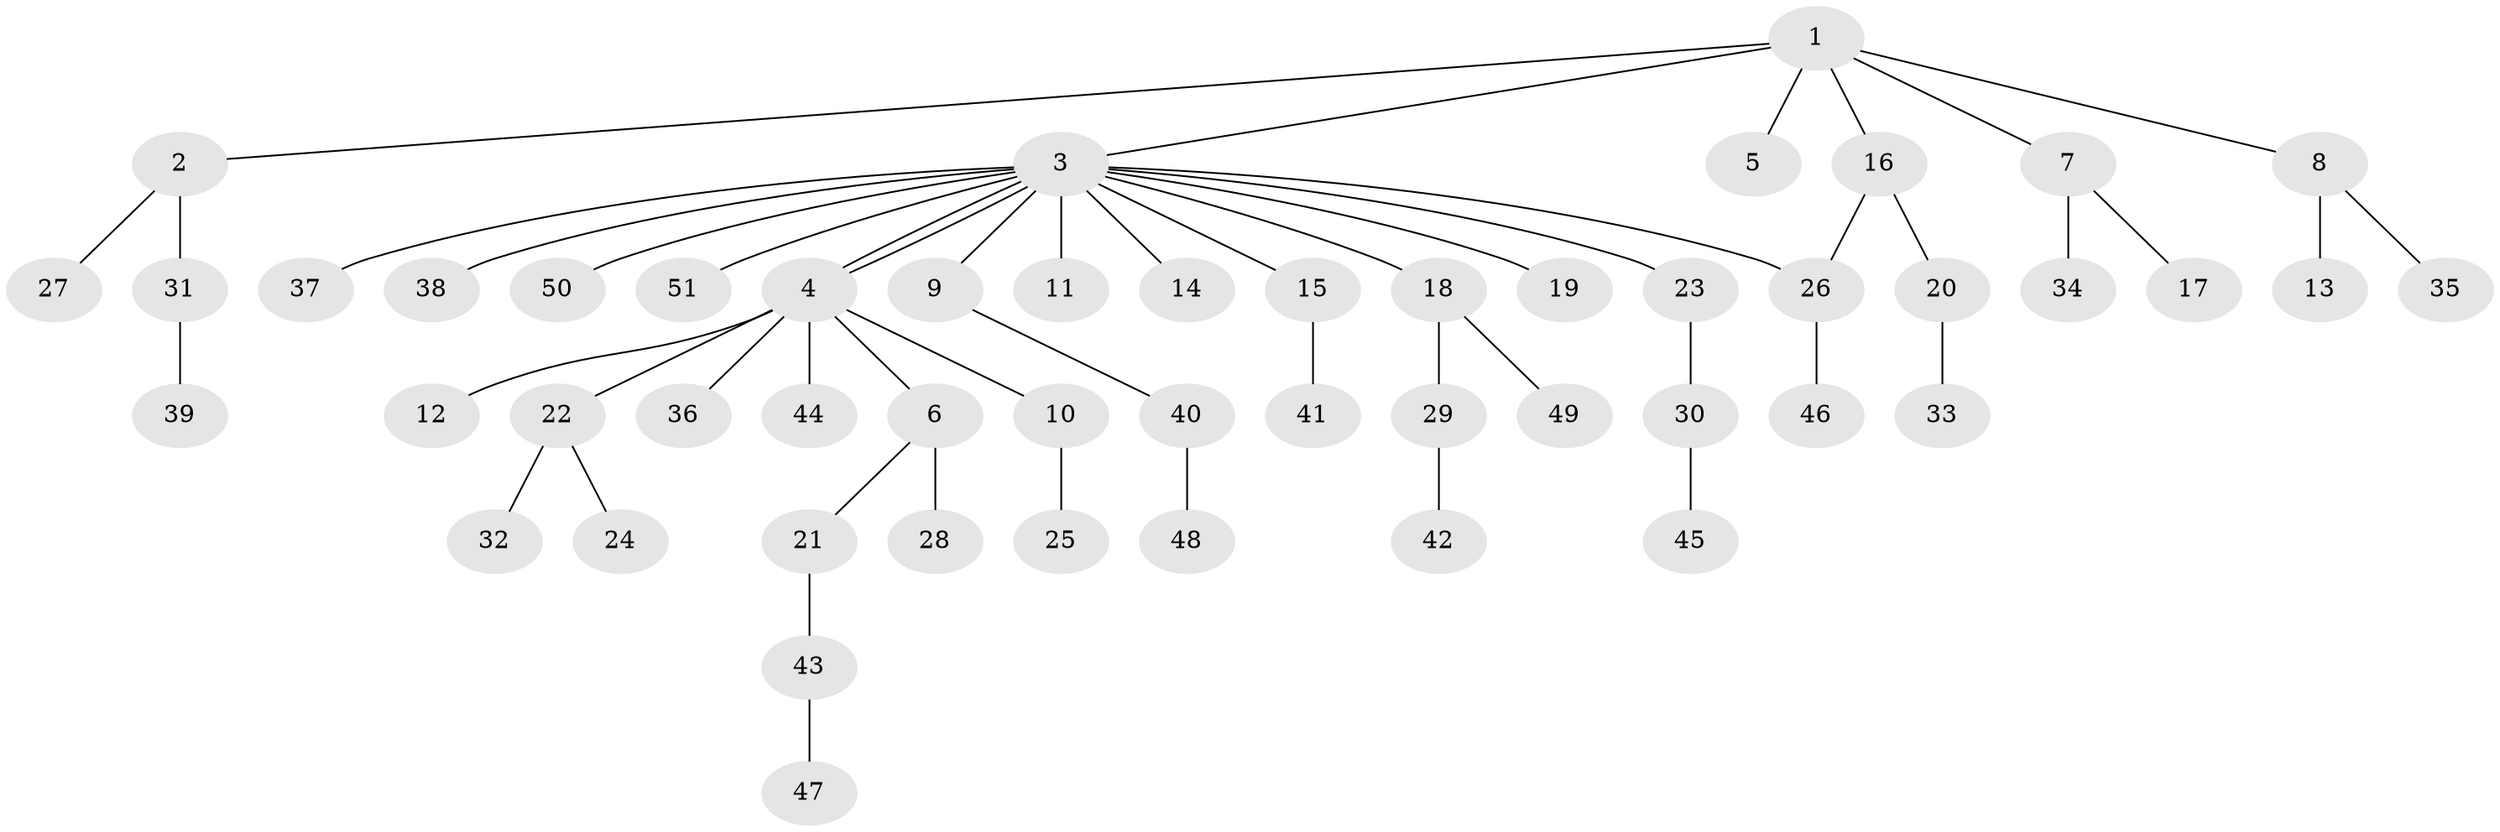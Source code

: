 // Generated by graph-tools (version 1.1) at 2025/35/03/09/25 02:35:23]
// undirected, 51 vertices, 52 edges
graph export_dot {
graph [start="1"]
  node [color=gray90,style=filled];
  1;
  2;
  3;
  4;
  5;
  6;
  7;
  8;
  9;
  10;
  11;
  12;
  13;
  14;
  15;
  16;
  17;
  18;
  19;
  20;
  21;
  22;
  23;
  24;
  25;
  26;
  27;
  28;
  29;
  30;
  31;
  32;
  33;
  34;
  35;
  36;
  37;
  38;
  39;
  40;
  41;
  42;
  43;
  44;
  45;
  46;
  47;
  48;
  49;
  50;
  51;
  1 -- 2;
  1 -- 3;
  1 -- 5;
  1 -- 7;
  1 -- 8;
  1 -- 16;
  2 -- 27;
  2 -- 31;
  3 -- 4;
  3 -- 4;
  3 -- 9;
  3 -- 11;
  3 -- 14;
  3 -- 15;
  3 -- 18;
  3 -- 19;
  3 -- 23;
  3 -- 26;
  3 -- 37;
  3 -- 38;
  3 -- 50;
  3 -- 51;
  4 -- 6;
  4 -- 10;
  4 -- 12;
  4 -- 22;
  4 -- 36;
  4 -- 44;
  6 -- 21;
  6 -- 28;
  7 -- 17;
  7 -- 34;
  8 -- 13;
  8 -- 35;
  9 -- 40;
  10 -- 25;
  15 -- 41;
  16 -- 20;
  16 -- 26;
  18 -- 29;
  18 -- 49;
  20 -- 33;
  21 -- 43;
  22 -- 24;
  22 -- 32;
  23 -- 30;
  26 -- 46;
  29 -- 42;
  30 -- 45;
  31 -- 39;
  40 -- 48;
  43 -- 47;
}
